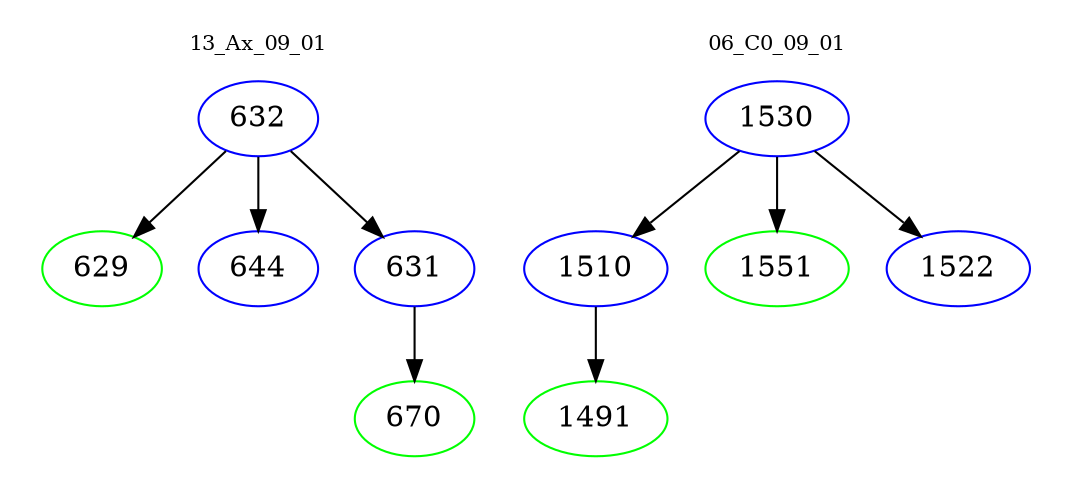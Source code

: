 digraph{
subgraph cluster_0 {
color = white
label = "13_Ax_09_01";
fontsize=10;
T0_632 [label="632", color="blue"]
T0_632 -> T0_629 [color="black"]
T0_629 [label="629", color="green"]
T0_632 -> T0_644 [color="black"]
T0_644 [label="644", color="blue"]
T0_632 -> T0_631 [color="black"]
T0_631 [label="631", color="blue"]
T0_631 -> T0_670 [color="black"]
T0_670 [label="670", color="green"]
}
subgraph cluster_1 {
color = white
label = "06_C0_09_01";
fontsize=10;
T1_1530 [label="1530", color="blue"]
T1_1530 -> T1_1510 [color="black"]
T1_1510 [label="1510", color="blue"]
T1_1510 -> T1_1491 [color="black"]
T1_1491 [label="1491", color="green"]
T1_1530 -> T1_1551 [color="black"]
T1_1551 [label="1551", color="green"]
T1_1530 -> T1_1522 [color="black"]
T1_1522 [label="1522", color="blue"]
}
}
